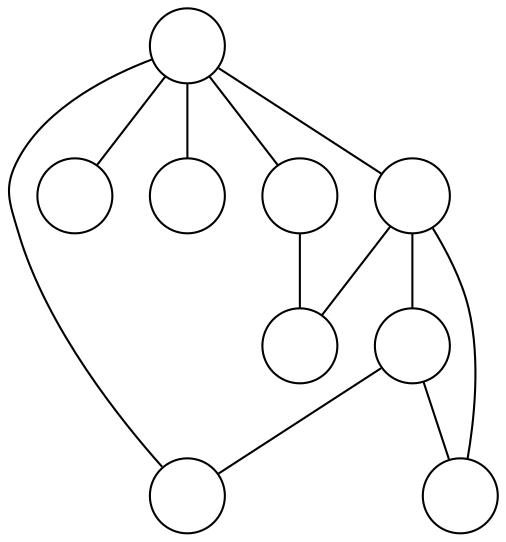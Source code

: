 graph G {
  node[label="", shape=circle]
  0;
  1;
  2;
  3;
  4;
  5;
  6;
  7;
  8;
  5 -- 0;
  6 -- 1;
  6 -- 2;
  7 -- 0;
  7 -- 1;
  7 -- 6;
  8 -- 2;
  8 -- 3;
  8 -- 4;
  8 -- 5;
  8 -- 7;
}
